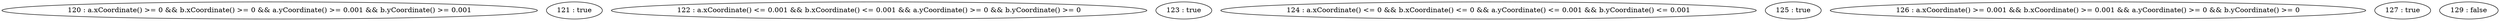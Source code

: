digraph G {
"120 : a.xCoordinate() >= 0 && b.xCoordinate() >= 0 && a.yCoordinate() >= 0.001 && b.yCoordinate() >= 0.001"
"121 : true"
"122 : a.xCoordinate() <= 0.001 && b.xCoordinate() <= 0.001 && a.yCoordinate() >= 0 && b.yCoordinate() >= 0"
"123 : true"
"124 : a.xCoordinate() <= 0 && b.xCoordinate() <= 0 && a.yCoordinate() <= 0.001 && b.yCoordinate() <= 0.001"
"125 : true"
"126 : a.xCoordinate() >= 0.001 && b.xCoordinate() >= 0.001 && a.yCoordinate() >= 0 && b.yCoordinate() >= 0"
"127 : true"
"129 : false"
}
